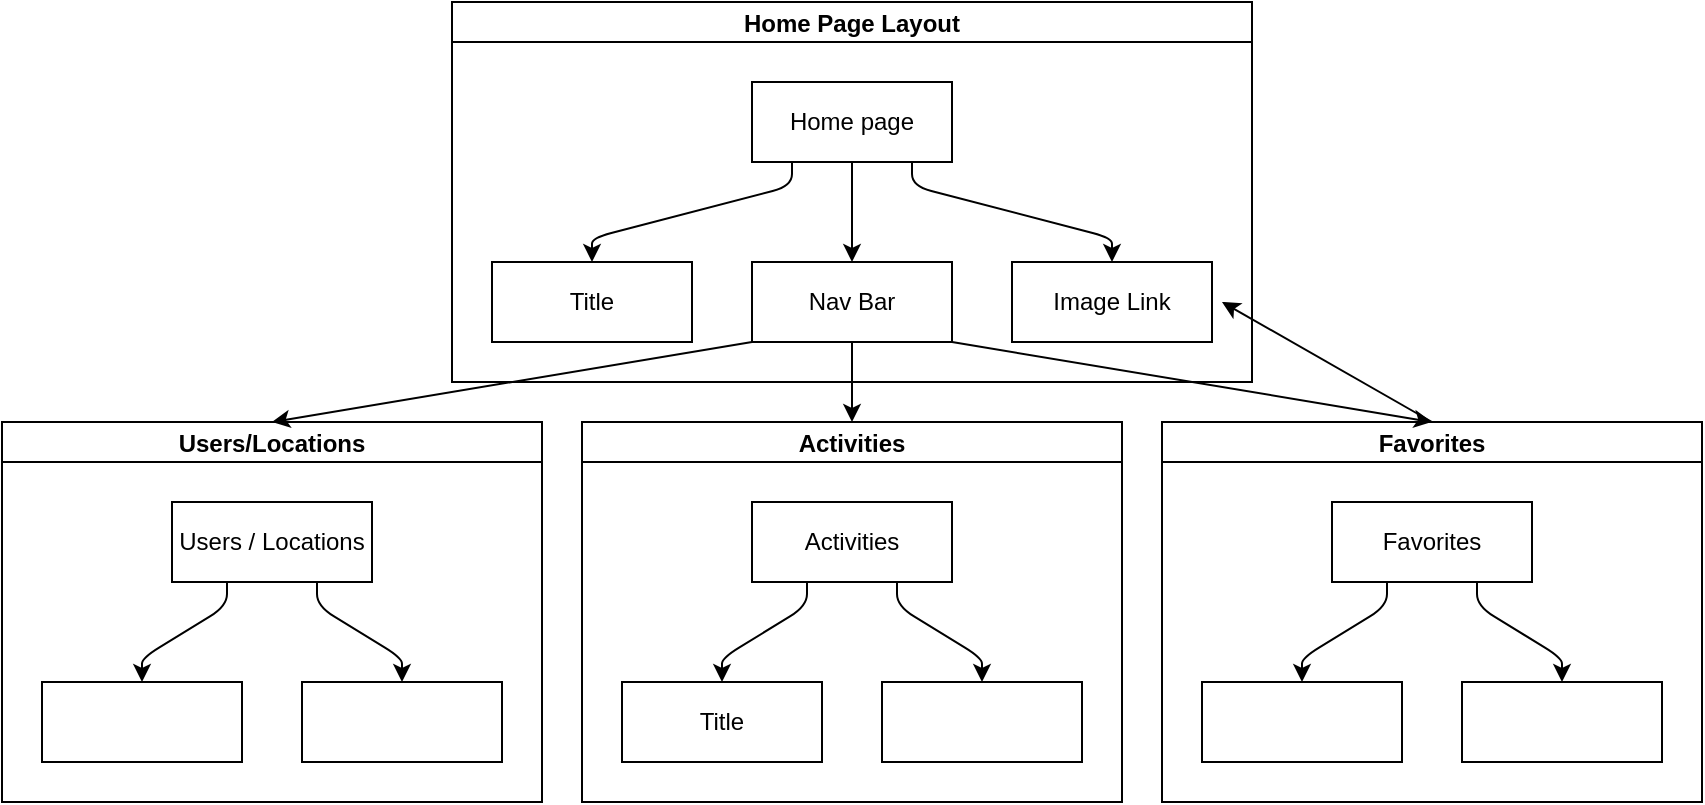 <mxfile>
    <diagram id="TeglqKfjkdYFVw9tg9Uq" name="Page-1">
        <mxGraphModel dx="1032" dy="779" grid="1" gridSize="10" guides="1" tooltips="1" connect="1" arrows="1" fold="1" page="1" pageScale="1" pageWidth="850" pageHeight="1100" math="0" shadow="0">
            <root>
                <mxCell id="0"/>
                <mxCell id="1" parent="0"/>
                <mxCell id="3" value="Home Page Layout" style="swimlane;startSize=20;horizontal=1;childLayout=flowLayout;flowOrientation=north;resizable=0;interRankCellSpacing=50;containerType=tree;fontSize=12;arcSize=15;" vertex="1" parent="1">
                    <mxGeometry x="225" y="20" width="400" height="190" as="geometry"/>
                </mxCell>
                <mxCell id="4" value="Home page" style="whiteSpace=wrap;html=1;" vertex="1" parent="3">
                    <mxGeometry x="150" y="40" width="100" height="40" as="geometry"/>
                </mxCell>
                <mxCell id="5" value="Title" style="whiteSpace=wrap;html=1;" vertex="1" parent="3">
                    <mxGeometry x="20" y="130" width="100" height="40" as="geometry"/>
                </mxCell>
                <mxCell id="6" value="" style="html=1;rounded=1;curved=0;sourcePerimeterSpacing=0;targetPerimeterSpacing=0;startSize=6;endSize=6;noEdgeStyle=1;orthogonal=1;" edge="1" parent="3" source="4" target="5">
                    <mxGeometry relative="1" as="geometry">
                        <Array as="points">
                            <mxPoint x="170" y="92"/>
                            <mxPoint x="70" y="118"/>
                        </Array>
                    </mxGeometry>
                </mxCell>
                <mxCell id="7" value="Nav Bar" style="whiteSpace=wrap;html=1;" vertex="1" parent="3">
                    <mxGeometry x="150" y="130" width="100" height="40" as="geometry"/>
                </mxCell>
                <mxCell id="8" value="" style="html=1;rounded=1;curved=0;sourcePerimeterSpacing=0;targetPerimeterSpacing=0;startSize=6;endSize=6;noEdgeStyle=1;orthogonal=1;" edge="1" parent="3" source="4" target="7">
                    <mxGeometry relative="1" as="geometry">
                        <Array as="points">
                            <mxPoint x="200" y="94"/>
                            <mxPoint x="200" y="118"/>
                        </Array>
                    </mxGeometry>
                </mxCell>
                <mxCell id="23" value="" style="edgeStyle=none;html=1;noEdgeStyle=1;orthogonal=1;" edge="1" source="4" target="24" parent="3">
                    <mxGeometry relative="1" as="geometry">
                        <Array as="points">
                            <mxPoint x="230" y="92"/>
                            <mxPoint x="330" y="118"/>
                        </Array>
                    </mxGeometry>
                </mxCell>
                <mxCell id="24" value="Image Link" style="whiteSpace=wrap;html=1;" vertex="1" parent="3">
                    <mxGeometry x="280" y="130" width="100" height="40" as="geometry"/>
                </mxCell>
                <mxCell id="13" value="Users/Locations" style="swimlane;startSize=20;horizontal=1;childLayout=flowLayout;flowOrientation=north;resizable=0;interRankCellSpacing=50;containerType=tree;fontSize=12;arcSize=15;" vertex="1" parent="1">
                    <mxGeometry y="230" width="270" height="190" as="geometry"/>
                </mxCell>
                <mxCell id="56" value="Users / Locations" style="whiteSpace=wrap;html=1;" vertex="1" parent="13">
                    <mxGeometry x="85" y="40" width="100" height="40" as="geometry"/>
                </mxCell>
                <mxCell id="57" value="" style="edgeStyle=none;html=1;noEdgeStyle=1;orthogonal=1;" edge="1" source="56" target="58" parent="13">
                    <mxGeometry relative="1" as="geometry">
                        <Array as="points">
                            <mxPoint x="112.5" y="92"/>
                            <mxPoint x="70" y="118"/>
                        </Array>
                    </mxGeometry>
                </mxCell>
                <mxCell id="58" value="" style="whiteSpace=wrap;html=1;" vertex="1" parent="13">
                    <mxGeometry x="20" y="130" width="100" height="40" as="geometry"/>
                </mxCell>
                <mxCell id="59" value="" style="edgeStyle=none;html=1;noEdgeStyle=1;orthogonal=1;" edge="1" source="56" target="60" parent="13">
                    <mxGeometry relative="1" as="geometry">
                        <Array as="points">
                            <mxPoint x="157.5" y="92"/>
                            <mxPoint x="200" y="118"/>
                        </Array>
                    </mxGeometry>
                </mxCell>
                <mxCell id="60" value="" style="whiteSpace=wrap;html=1;" vertex="1" parent="13">
                    <mxGeometry x="150" y="130" width="100" height="40" as="geometry"/>
                </mxCell>
                <mxCell id="27" style="edgeStyle=none;html=1;exitX=0;exitY=1;exitDx=0;exitDy=0;entryX=0.5;entryY=0;entryDx=0;entryDy=0;" edge="1" parent="1" source="7" target="13">
                    <mxGeometry relative="1" as="geometry"/>
                </mxCell>
                <mxCell id="63" style="edgeStyle=none;html=1;exitX=0.5;exitY=0;exitDx=0;exitDy=0;" edge="1" parent="1" source="36">
                    <mxGeometry relative="1" as="geometry">
                        <mxPoint x="610" y="170" as="targetPoint"/>
                    </mxGeometry>
                </mxCell>
                <mxCell id="36" value="Favorites" style="swimlane;startSize=20;horizontal=1;childLayout=flowLayout;flowOrientation=north;resizable=0;interRankCellSpacing=50;containerType=tree;fontSize=12;arcSize=15;" vertex="1" parent="1">
                    <mxGeometry x="580" y="230" width="270" height="190" as="geometry"/>
                </mxCell>
                <mxCell id="37" value="Favorites" style="whiteSpace=wrap;html=1;" vertex="1" parent="36">
                    <mxGeometry x="85" y="40" width="100" height="40" as="geometry"/>
                </mxCell>
                <mxCell id="38" value="" style="whiteSpace=wrap;html=1;" vertex="1" parent="36">
                    <mxGeometry x="20" y="130" width="100" height="40" as="geometry"/>
                </mxCell>
                <mxCell id="39" value="" style="html=1;rounded=1;curved=0;sourcePerimeterSpacing=0;targetPerimeterSpacing=0;startSize=6;endSize=6;noEdgeStyle=1;orthogonal=1;" edge="1" parent="36" source="37" target="38">
                    <mxGeometry relative="1" as="geometry">
                        <Array as="points">
                            <mxPoint x="112.5" y="92"/>
                            <mxPoint x="70" y="118"/>
                        </Array>
                    </mxGeometry>
                </mxCell>
                <mxCell id="42" value="" style="edgeStyle=none;html=1;noEdgeStyle=1;orthogonal=1;" edge="1" parent="36" source="37" target="43">
                    <mxGeometry relative="1" as="geometry">
                        <Array as="points">
                            <mxPoint x="157.5" y="92"/>
                            <mxPoint x="200" y="118"/>
                        </Array>
                    </mxGeometry>
                </mxCell>
                <mxCell id="43" value="" style="whiteSpace=wrap;html=1;" vertex="1" parent="36">
                    <mxGeometry x="150" y="130" width="100" height="40" as="geometry"/>
                </mxCell>
                <mxCell id="49" style="edgeStyle=none;html=1;exitX=1;exitY=1;exitDx=0;exitDy=0;entryX=0.5;entryY=0;entryDx=0;entryDy=0;" edge="1" parent="1" source="7" target="36">
                    <mxGeometry relative="1" as="geometry"/>
                </mxCell>
                <mxCell id="28" value="Activities" style="swimlane;startSize=20;horizontal=1;childLayout=flowLayout;flowOrientation=north;resizable=0;interRankCellSpacing=50;containerType=tree;fontSize=12;arcSize=15;" vertex="1" parent="1">
                    <mxGeometry x="290" y="230" width="270" height="190" as="geometry"/>
                </mxCell>
                <mxCell id="29" value="Activities" style="whiteSpace=wrap;html=1;" vertex="1" parent="28">
                    <mxGeometry x="85" y="40" width="100" height="40" as="geometry"/>
                </mxCell>
                <mxCell id="30" value="Title" style="whiteSpace=wrap;html=1;" vertex="1" parent="28">
                    <mxGeometry x="20" y="130" width="100" height="40" as="geometry"/>
                </mxCell>
                <mxCell id="31" value="" style="html=1;rounded=1;curved=0;sourcePerimeterSpacing=0;targetPerimeterSpacing=0;startSize=6;endSize=6;noEdgeStyle=1;orthogonal=1;" edge="1" parent="28" source="29" target="30">
                    <mxGeometry relative="1" as="geometry">
                        <Array as="points">
                            <mxPoint x="112.5" y="92"/>
                            <mxPoint x="70" y="118"/>
                        </Array>
                    </mxGeometry>
                </mxCell>
                <mxCell id="34" value="" style="edgeStyle=none;html=1;noEdgeStyle=1;orthogonal=1;" edge="1" parent="28" source="29" target="35">
                    <mxGeometry relative="1" as="geometry">
                        <Array as="points">
                            <mxPoint x="157.5" y="92"/>
                            <mxPoint x="200" y="118"/>
                        </Array>
                    </mxGeometry>
                </mxCell>
                <mxCell id="35" value="" style="whiteSpace=wrap;html=1;" vertex="1" parent="28">
                    <mxGeometry x="150" y="130" width="100" height="40" as="geometry"/>
                </mxCell>
                <mxCell id="52" style="edgeStyle=none;html=1;exitX=0.5;exitY=1;exitDx=0;exitDy=0;entryX=0.5;entryY=0;entryDx=0;entryDy=0;" edge="1" parent="1" source="7" target="28">
                    <mxGeometry relative="1" as="geometry"/>
                </mxCell>
            </root>
        </mxGraphModel>
    </diagram>
</mxfile>